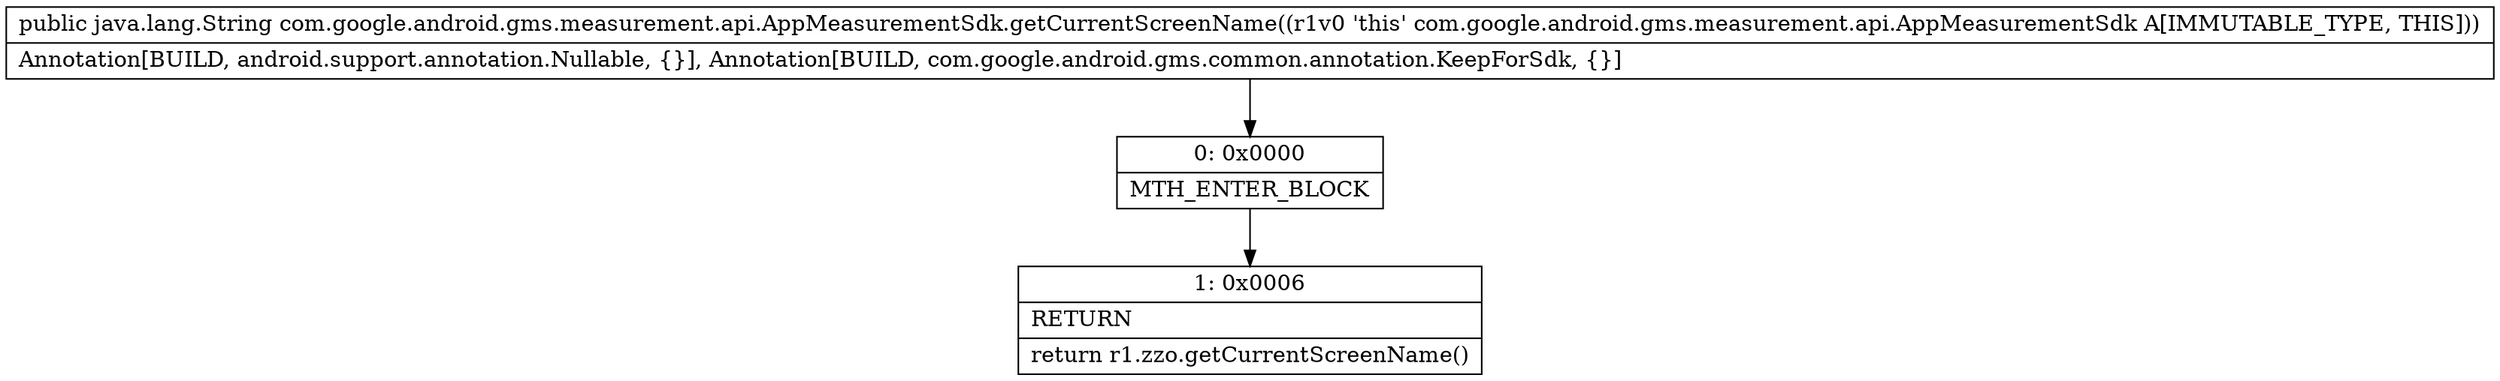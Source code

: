 digraph "CFG forcom.google.android.gms.measurement.api.AppMeasurementSdk.getCurrentScreenName()Ljava\/lang\/String;" {
Node_0 [shape=record,label="{0\:\ 0x0000|MTH_ENTER_BLOCK\l}"];
Node_1 [shape=record,label="{1\:\ 0x0006|RETURN\l|return r1.zzo.getCurrentScreenName()\l}"];
MethodNode[shape=record,label="{public java.lang.String com.google.android.gms.measurement.api.AppMeasurementSdk.getCurrentScreenName((r1v0 'this' com.google.android.gms.measurement.api.AppMeasurementSdk A[IMMUTABLE_TYPE, THIS]))  | Annotation[BUILD, android.support.annotation.Nullable, \{\}], Annotation[BUILD, com.google.android.gms.common.annotation.KeepForSdk, \{\}]\l}"];
MethodNode -> Node_0;
Node_0 -> Node_1;
}


